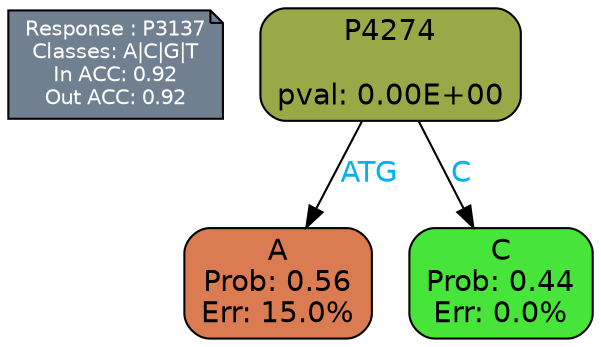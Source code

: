 digraph Tree {
node [shape=box, style="filled, rounded", color="black", fontname=helvetica] ;
graph [ranksep=equally, splines=polylines, bgcolor=transparent, dpi=600] ;
edge [fontname=helvetica] ;
LEGEND [label="Response : P3137
Classes: A|C|G|T
In ACC: 0.92
Out ACC: 0.92
",shape=note,align=left,style=filled,fillcolor="slategray",fontcolor="white",fontsize=10];1 [label="P4274

pval: 0.00E+00", fillcolor="#9aa947"] ;
2 [label="A
Prob: 0.56
Err: 15.0%", fillcolor="#db7b52"] ;
3 [label="C
Prob: 0.44
Err: 0.0%", fillcolor="#47e539"] ;
1 -> 2 [label="ATG",fontcolor=deepskyblue2] ;
1 -> 3 [label="C",fontcolor=deepskyblue2] ;
{rank = same; 2;3;}{rank = same; LEGEND;1;}}